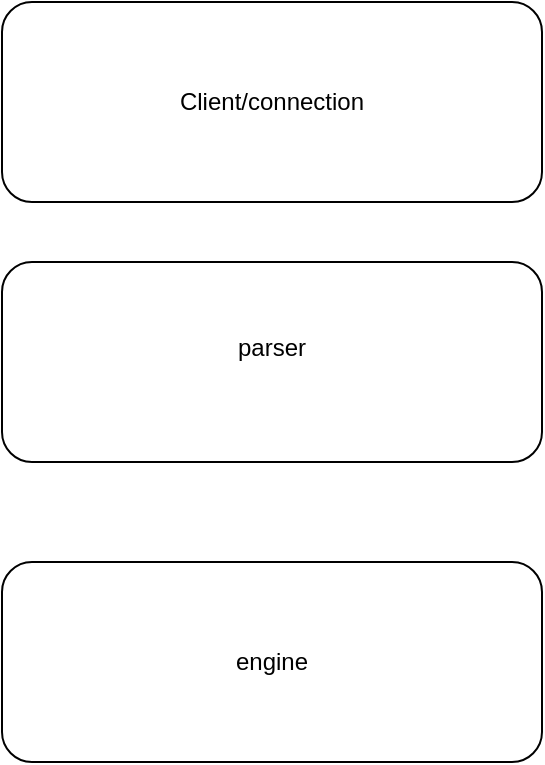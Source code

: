 <mxfile version="24.7.1" type="github">
  <diagram name="Page-1" id="HTGVn_PXLQs0EhQis62C">
    <mxGraphModel dx="2200" dy="858" grid="1" gridSize="10" guides="1" tooltips="1" connect="1" arrows="1" fold="1" page="1" pageScale="1" pageWidth="850" pageHeight="1100" math="0" shadow="0">
      <root>
        <mxCell id="0" />
        <mxCell id="1" parent="0" />
        <mxCell id="ddBhrEXD95CljHeboRX5-2" value="Client/connection" style="rounded=1;whiteSpace=wrap;html=1;" vertex="1" parent="1">
          <mxGeometry x="280" y="180" width="270" height="100" as="geometry" />
        </mxCell>
        <mxCell id="ddBhrEXD95CljHeboRX5-3" value="parser&lt;div&gt;&lt;br&gt;&lt;/div&gt;" style="rounded=1;whiteSpace=wrap;html=1;" vertex="1" parent="1">
          <mxGeometry x="280" y="310" width="270" height="100" as="geometry" />
        </mxCell>
        <mxCell id="ddBhrEXD95CljHeboRX5-4" value="engine" style="rounded=1;whiteSpace=wrap;html=1;" vertex="1" parent="1">
          <mxGeometry x="280" y="460" width="270" height="100" as="geometry" />
        </mxCell>
      </root>
    </mxGraphModel>
  </diagram>
</mxfile>
